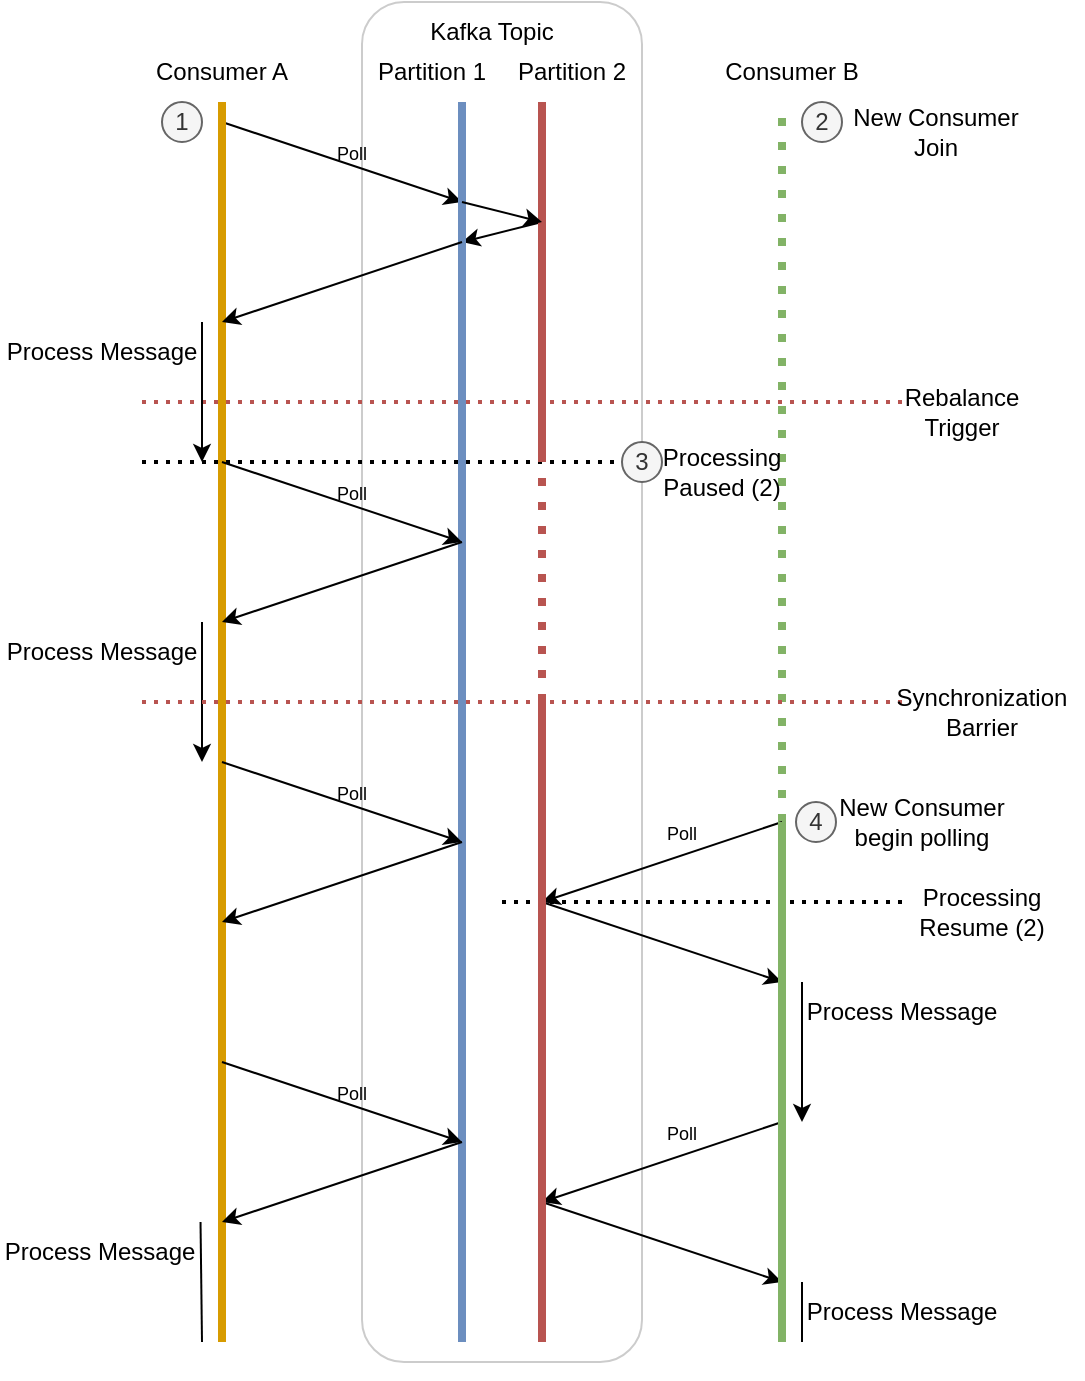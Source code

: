 <mxfile version="21.5.2" type="github">
  <diagram name="페이지-1" id="Xa38Sybxr32NkZHonVsy">
    <mxGraphModel dx="3362" dy="1332" grid="1" gridSize="10" guides="1" tooltips="1" connect="1" arrows="1" fold="1" page="1" pageScale="1" pageWidth="1169" pageHeight="827" math="0" shadow="0">
      <root>
        <mxCell id="0" />
        <mxCell id="1" parent="0" />
        <mxCell id="pZGgupdEHR9cw1bb7QeQ-54" value="" style="rounded=1;whiteSpace=wrap;html=1;fillColor=none;opacity=20;" vertex="1" parent="1">
          <mxGeometry x="-2090" y="30" width="140" height="680" as="geometry" />
        </mxCell>
        <mxCell id="PRsRDHQmLPShGL4FB_sg-12" value="" style="endArrow=classic;html=1;rounded=0;" parent="1" edge="1">
          <mxGeometry width="50" height="50" relative="1" as="geometry">
            <mxPoint x="-2000" y="140" as="sourcePoint" />
            <mxPoint x="-2040" y="150" as="targetPoint" />
          </mxGeometry>
        </mxCell>
        <mxCell id="PRsRDHQmLPShGL4FB_sg-14" value="" style="endArrow=classic;html=1;rounded=0;" parent="1" edge="1">
          <mxGeometry width="50" height="50" relative="1" as="geometry">
            <mxPoint x="-2160" y="90" as="sourcePoint" />
            <mxPoint x="-2040" y="130" as="targetPoint" />
          </mxGeometry>
        </mxCell>
        <mxCell id="PRsRDHQmLPShGL4FB_sg-30" value="1" style="ellipse;whiteSpace=wrap;html=1;aspect=fixed;fillColor=#f5f5f5;fontColor=#333333;strokeColor=#666666;" parent="1" vertex="1">
          <mxGeometry x="-2190" y="80" width="20" height="20" as="geometry" />
        </mxCell>
        <mxCell id="PRsRDHQmLPShGL4FB_sg-46" value="" style="endArrow=none;dashed=1;html=1;rounded=0;fillColor=#f8cecc;strokeColor=#b85450;strokeWidth=2;dashPattern=1 2;" parent="1" edge="1">
          <mxGeometry width="50" height="50" relative="1" as="geometry">
            <mxPoint x="-2200" y="230" as="sourcePoint" />
            <mxPoint x="-1820" y="230" as="targetPoint" />
          </mxGeometry>
        </mxCell>
        <mxCell id="PRsRDHQmLPShGL4FB_sg-63" value="" style="endArrow=none;dashed=1;html=1;rounded=0;strokeWidth=2;dashPattern=1 2;" parent="1" edge="1">
          <mxGeometry width="50" height="50" relative="1" as="geometry">
            <mxPoint x="-2200" y="260" as="sourcePoint" />
            <mxPoint x="-1960" y="260" as="targetPoint" />
          </mxGeometry>
        </mxCell>
        <mxCell id="PRsRDHQmLPShGL4FB_sg-77" value="Process Message" style="text;html=1;strokeColor=none;fillColor=none;align=center;verticalAlign=middle;whiteSpace=wrap;rounded=0;" parent="1" vertex="1">
          <mxGeometry x="-2270" y="190" width="100" height="30" as="geometry" />
        </mxCell>
        <mxCell id="pZGgupdEHR9cw1bb7QeQ-1" value="" style="endArrow=none;html=1;rounded=0;fillColor=#ffe6cc;strokeColor=#d79b00;strokeWidth=4;jumpStyle=none;" edge="1" parent="1">
          <mxGeometry width="50" height="50" relative="1" as="geometry">
            <mxPoint x="-2160" y="700" as="sourcePoint" />
            <mxPoint x="-2160" y="80" as="targetPoint" />
          </mxGeometry>
        </mxCell>
        <mxCell id="pZGgupdEHR9cw1bb7QeQ-2" value="Consumer A" style="text;html=1;strokeColor=none;fillColor=none;align=center;verticalAlign=middle;whiteSpace=wrap;rounded=0;" vertex="1" parent="1">
          <mxGeometry x="-2195" y="50" width="70" height="30" as="geometry" />
        </mxCell>
        <mxCell id="pZGgupdEHR9cw1bb7QeQ-3" value="" style="endArrow=none;html=1;rounded=0;fillColor=#dae8fc;strokeColor=#6c8ebf;strokeWidth=4;" edge="1" parent="1">
          <mxGeometry width="50" height="50" relative="1" as="geometry">
            <mxPoint x="-2040" y="700" as="sourcePoint" />
            <mxPoint x="-2040" y="80" as="targetPoint" />
          </mxGeometry>
        </mxCell>
        <mxCell id="pZGgupdEHR9cw1bb7QeQ-4" value="Kafka Topic" style="text;html=1;strokeColor=none;fillColor=none;align=center;verticalAlign=middle;whiteSpace=wrap;rounded=0;" vertex="1" parent="1">
          <mxGeometry x="-2060" y="30" width="70" height="30" as="geometry" />
        </mxCell>
        <mxCell id="pZGgupdEHR9cw1bb7QeQ-5" value="" style="endArrow=none;html=1;rounded=0;fillColor=#f8cecc;strokeColor=#b85450;strokeWidth=4;" edge="1" parent="1">
          <mxGeometry width="50" height="50" relative="1" as="geometry">
            <mxPoint x="-2000" y="260" as="sourcePoint" />
            <mxPoint x="-2000" y="80" as="targetPoint" />
          </mxGeometry>
        </mxCell>
        <mxCell id="pZGgupdEHR9cw1bb7QeQ-6" value="" style="endArrow=none;html=1;rounded=0;fillColor=#d5e8d4;strokeColor=#82b366;strokeWidth=4;dashed=1;dashPattern=1 2;" edge="1" parent="1">
          <mxGeometry width="50" height="50" relative="1" as="geometry">
            <mxPoint x="-1880" y="440" as="sourcePoint" />
            <mxPoint x="-1880" y="80" as="targetPoint" />
          </mxGeometry>
        </mxCell>
        <mxCell id="pZGgupdEHR9cw1bb7QeQ-7" value="Partition 1" style="text;html=1;strokeColor=none;fillColor=none;align=center;verticalAlign=middle;whiteSpace=wrap;rounded=0;" vertex="1" parent="1">
          <mxGeometry x="-2090" y="50" width="70" height="30" as="geometry" />
        </mxCell>
        <mxCell id="pZGgupdEHR9cw1bb7QeQ-8" value="Partition 2" style="text;html=1;strokeColor=none;fillColor=none;align=center;verticalAlign=middle;whiteSpace=wrap;rounded=0;" vertex="1" parent="1">
          <mxGeometry x="-2020" y="50" width="70" height="30" as="geometry" />
        </mxCell>
        <mxCell id="pZGgupdEHR9cw1bb7QeQ-9" value="Consumer B" style="text;html=1;strokeColor=none;fillColor=none;align=center;verticalAlign=middle;whiteSpace=wrap;rounded=0;" vertex="1" parent="1">
          <mxGeometry x="-1910" y="50" width="70" height="30" as="geometry" />
        </mxCell>
        <mxCell id="pZGgupdEHR9cw1bb7QeQ-12" value="" style="endArrow=classic;html=1;rounded=0;" edge="1" parent="1">
          <mxGeometry width="50" height="50" relative="1" as="geometry">
            <mxPoint x="-2040" y="130" as="sourcePoint" />
            <mxPoint x="-2000" y="140" as="targetPoint" />
          </mxGeometry>
        </mxCell>
        <mxCell id="pZGgupdEHR9cw1bb7QeQ-13" value="" style="endArrow=classic;html=1;rounded=0;" edge="1" parent="1">
          <mxGeometry width="50" height="50" relative="1" as="geometry">
            <mxPoint x="-2040" y="150" as="sourcePoint" />
            <mxPoint x="-2160" y="190" as="targetPoint" />
          </mxGeometry>
        </mxCell>
        <mxCell id="pZGgupdEHR9cw1bb7QeQ-14" value="&lt;font style=&quot;font-size: 9px;&quot;&gt;Poll&lt;/font&gt;" style="text;html=1;strokeColor=none;fillColor=none;align=center;verticalAlign=middle;whiteSpace=wrap;rounded=0;" vertex="1" parent="1">
          <mxGeometry x="-2125" y="90" width="60" height="30" as="geometry" />
        </mxCell>
        <mxCell id="pZGgupdEHR9cw1bb7QeQ-15" value="" style="endArrow=classic;html=1;rounded=0;" edge="1" parent="1">
          <mxGeometry width="50" height="50" relative="1" as="geometry">
            <mxPoint x="-2170" y="190" as="sourcePoint" />
            <mxPoint x="-2170" y="260" as="targetPoint" />
          </mxGeometry>
        </mxCell>
        <mxCell id="pZGgupdEHR9cw1bb7QeQ-16" value="Rebalance Trigger" style="text;html=1;strokeColor=none;fillColor=none;align=center;verticalAlign=middle;whiteSpace=wrap;rounded=0;" vertex="1" parent="1">
          <mxGeometry x="-1840" y="220" width="100" height="30" as="geometry" />
        </mxCell>
        <mxCell id="pZGgupdEHR9cw1bb7QeQ-17" value="Processing Paused (2)" style="text;html=1;strokeColor=none;fillColor=none;align=center;verticalAlign=middle;whiteSpace=wrap;rounded=0;" vertex="1" parent="1">
          <mxGeometry x="-1960" y="250" width="100" height="30" as="geometry" />
        </mxCell>
        <mxCell id="pZGgupdEHR9cw1bb7QeQ-18" value="" style="endArrow=classic;html=1;rounded=0;" edge="1" parent="1">
          <mxGeometry width="50" height="50" relative="1" as="geometry">
            <mxPoint x="-2160" y="260" as="sourcePoint" />
            <mxPoint x="-2040" y="300" as="targetPoint" />
          </mxGeometry>
        </mxCell>
        <mxCell id="pZGgupdEHR9cw1bb7QeQ-19" value="" style="endArrow=classic;html=1;rounded=0;" edge="1" parent="1">
          <mxGeometry width="50" height="50" relative="1" as="geometry">
            <mxPoint x="-2040" y="300" as="sourcePoint" />
            <mxPoint x="-2160" y="340" as="targetPoint" />
          </mxGeometry>
        </mxCell>
        <mxCell id="pZGgupdEHR9cw1bb7QeQ-20" value="&lt;font style=&quot;font-size: 9px;&quot;&gt;Poll&lt;/font&gt;" style="text;html=1;strokeColor=none;fillColor=none;align=center;verticalAlign=middle;whiteSpace=wrap;rounded=0;" vertex="1" parent="1">
          <mxGeometry x="-2125" y="260" width="60" height="30" as="geometry" />
        </mxCell>
        <mxCell id="pZGgupdEHR9cw1bb7QeQ-21" value="2" style="ellipse;whiteSpace=wrap;html=1;aspect=fixed;fillColor=#f5f5f5;fontColor=#333333;strokeColor=#666666;" vertex="1" parent="1">
          <mxGeometry x="-1870" y="80" width="20" height="20" as="geometry" />
        </mxCell>
        <mxCell id="pZGgupdEHR9cw1bb7QeQ-22" value="New Consumer Join" style="text;html=1;strokeColor=none;fillColor=none;align=center;verticalAlign=middle;whiteSpace=wrap;rounded=0;" vertex="1" parent="1">
          <mxGeometry x="-1853" y="80" width="100" height="30" as="geometry" />
        </mxCell>
        <mxCell id="pZGgupdEHR9cw1bb7QeQ-23" value="3" style="ellipse;whiteSpace=wrap;html=1;aspect=fixed;fillColor=#f5f5f5;fontColor=#333333;strokeColor=#666666;" vertex="1" parent="1">
          <mxGeometry x="-1960" y="250" width="20" height="20" as="geometry" />
        </mxCell>
        <mxCell id="pZGgupdEHR9cw1bb7QeQ-26" value="Process Message" style="text;html=1;strokeColor=none;fillColor=none;align=center;verticalAlign=middle;whiteSpace=wrap;rounded=0;" vertex="1" parent="1">
          <mxGeometry x="-2270" y="340" width="100" height="30" as="geometry" />
        </mxCell>
        <mxCell id="pZGgupdEHR9cw1bb7QeQ-27" value="" style="endArrow=classic;html=1;rounded=0;" edge="1" parent="1">
          <mxGeometry width="50" height="50" relative="1" as="geometry">
            <mxPoint x="-2170" y="340" as="sourcePoint" />
            <mxPoint x="-2170" y="410" as="targetPoint" />
          </mxGeometry>
        </mxCell>
        <mxCell id="pZGgupdEHR9cw1bb7QeQ-28" value="" style="endArrow=none;dashed=1;html=1;rounded=0;fillColor=#f8cecc;strokeColor=#b85450;strokeWidth=2;dashPattern=1 2;" edge="1" parent="1">
          <mxGeometry width="50" height="50" relative="1" as="geometry">
            <mxPoint x="-2200" y="380" as="sourcePoint" />
            <mxPoint x="-1820" y="380" as="targetPoint" />
          </mxGeometry>
        </mxCell>
        <mxCell id="pZGgupdEHR9cw1bb7QeQ-29" value="Synchronization&lt;br&gt;Barrier" style="text;html=1;strokeColor=none;fillColor=none;align=center;verticalAlign=middle;whiteSpace=wrap;rounded=0;" vertex="1" parent="1">
          <mxGeometry x="-1830" y="370" width="100" height="30" as="geometry" />
        </mxCell>
        <mxCell id="pZGgupdEHR9cw1bb7QeQ-30" value="" style="endArrow=classic;html=1;rounded=0;" edge="1" parent="1">
          <mxGeometry width="50" height="50" relative="1" as="geometry">
            <mxPoint x="-2160" y="410" as="sourcePoint" />
            <mxPoint x="-2040" y="450" as="targetPoint" />
          </mxGeometry>
        </mxCell>
        <mxCell id="pZGgupdEHR9cw1bb7QeQ-31" value="&lt;font style=&quot;font-size: 9px;&quot;&gt;Poll&lt;/font&gt;" style="text;html=1;strokeColor=none;fillColor=none;align=center;verticalAlign=middle;whiteSpace=wrap;rounded=0;" vertex="1" parent="1">
          <mxGeometry x="-2125" y="410" width="60" height="30" as="geometry" />
        </mxCell>
        <mxCell id="pZGgupdEHR9cw1bb7QeQ-32" value="" style="endArrow=classic;html=1;rounded=0;" edge="1" parent="1">
          <mxGeometry width="50" height="50" relative="1" as="geometry">
            <mxPoint x="-2040" y="450" as="sourcePoint" />
            <mxPoint x="-2160" y="490" as="targetPoint" />
          </mxGeometry>
        </mxCell>
        <mxCell id="pZGgupdEHR9cw1bb7QeQ-33" value="" style="endArrow=none;dashed=1;html=1;rounded=0;strokeWidth=2;dashPattern=1 2;" edge="1" parent="1">
          <mxGeometry width="50" height="50" relative="1" as="geometry">
            <mxPoint x="-2020" y="480" as="sourcePoint" />
            <mxPoint x="-1820" y="480" as="targetPoint" />
          </mxGeometry>
        </mxCell>
        <mxCell id="pZGgupdEHR9cw1bb7QeQ-34" value="Processing Resume (2)" style="text;html=1;strokeColor=none;fillColor=none;align=center;verticalAlign=middle;whiteSpace=wrap;rounded=0;" vertex="1" parent="1">
          <mxGeometry x="-1830" y="470" width="100" height="30" as="geometry" />
        </mxCell>
        <mxCell id="pZGgupdEHR9cw1bb7QeQ-35" value="" style="endArrow=classic;html=1;rounded=0;" edge="1" parent="1">
          <mxGeometry width="50" height="50" relative="1" as="geometry">
            <mxPoint x="-1880" y="440" as="sourcePoint" />
            <mxPoint x="-2000" y="480" as="targetPoint" />
          </mxGeometry>
        </mxCell>
        <mxCell id="pZGgupdEHR9cw1bb7QeQ-36" value="&lt;font style=&quot;font-size: 9px;&quot;&gt;Poll&lt;/font&gt;" style="text;html=1;strokeColor=none;fillColor=none;align=center;verticalAlign=middle;whiteSpace=wrap;rounded=0;" vertex="1" parent="1">
          <mxGeometry x="-1960" y="430" width="60" height="30" as="geometry" />
        </mxCell>
        <mxCell id="pZGgupdEHR9cw1bb7QeQ-38" value="" style="endArrow=classic;html=1;rounded=0;" edge="1" parent="1">
          <mxGeometry width="50" height="50" relative="1" as="geometry">
            <mxPoint x="-2000" y="480" as="sourcePoint" />
            <mxPoint x="-1880" y="520" as="targetPoint" />
          </mxGeometry>
        </mxCell>
        <mxCell id="pZGgupdEHR9cw1bb7QeQ-39" value="4" style="ellipse;whiteSpace=wrap;html=1;aspect=fixed;fillColor=#f5f5f5;fontColor=#333333;strokeColor=#666666;" vertex="1" parent="1">
          <mxGeometry x="-1873" y="430" width="20" height="20" as="geometry" />
        </mxCell>
        <mxCell id="pZGgupdEHR9cw1bb7QeQ-40" value="New Consumer begin polling" style="text;html=1;strokeColor=none;fillColor=none;align=center;verticalAlign=middle;whiteSpace=wrap;rounded=0;" vertex="1" parent="1">
          <mxGeometry x="-1860" y="425" width="100" height="30" as="geometry" />
        </mxCell>
        <mxCell id="pZGgupdEHR9cw1bb7QeQ-41" value="Process Message" style="text;html=1;strokeColor=none;fillColor=none;align=center;verticalAlign=middle;whiteSpace=wrap;rounded=0;" vertex="1" parent="1">
          <mxGeometry x="-2270.74" y="640" width="100" height="30" as="geometry" />
        </mxCell>
        <mxCell id="pZGgupdEHR9cw1bb7QeQ-42" value="" style="endArrow=none;html=1;rounded=0;endFill=0;" edge="1" parent="1">
          <mxGeometry width="50" height="50" relative="1" as="geometry">
            <mxPoint x="-2170.74" y="640" as="sourcePoint" />
            <mxPoint x="-2170" y="700" as="targetPoint" />
          </mxGeometry>
        </mxCell>
        <mxCell id="pZGgupdEHR9cw1bb7QeQ-43" value="" style="endArrow=classic;html=1;rounded=0;" edge="1" parent="1">
          <mxGeometry width="50" height="50" relative="1" as="geometry">
            <mxPoint x="-1870" y="520" as="sourcePoint" />
            <mxPoint x="-1870" y="590" as="targetPoint" />
          </mxGeometry>
        </mxCell>
        <mxCell id="pZGgupdEHR9cw1bb7QeQ-44" value="Process Message" style="text;html=1;strokeColor=none;fillColor=none;align=center;verticalAlign=middle;whiteSpace=wrap;rounded=0;" vertex="1" parent="1">
          <mxGeometry x="-1870" y="520" width="100" height="30" as="geometry" />
        </mxCell>
        <mxCell id="pZGgupdEHR9cw1bb7QeQ-45" value="" style="endArrow=classic;html=1;rounded=0;" edge="1" parent="1">
          <mxGeometry width="50" height="50" relative="1" as="geometry">
            <mxPoint x="-2160" y="560" as="sourcePoint" />
            <mxPoint x="-2040" y="600" as="targetPoint" />
          </mxGeometry>
        </mxCell>
        <mxCell id="pZGgupdEHR9cw1bb7QeQ-46" value="" style="endArrow=classic;html=1;rounded=0;" edge="1" parent="1">
          <mxGeometry width="50" height="50" relative="1" as="geometry">
            <mxPoint x="-2040" y="600" as="sourcePoint" />
            <mxPoint x="-2160" y="640" as="targetPoint" />
          </mxGeometry>
        </mxCell>
        <mxCell id="pZGgupdEHR9cw1bb7QeQ-47" value="&lt;font style=&quot;font-size: 9px;&quot;&gt;Poll&lt;/font&gt;" style="text;html=1;strokeColor=none;fillColor=none;align=center;verticalAlign=middle;whiteSpace=wrap;rounded=0;" vertex="1" parent="1">
          <mxGeometry x="-2125" y="560" width="60" height="30" as="geometry" />
        </mxCell>
        <mxCell id="pZGgupdEHR9cw1bb7QeQ-48" value="" style="endArrow=classic;html=1;rounded=0;" edge="1" parent="1">
          <mxGeometry width="50" height="50" relative="1" as="geometry">
            <mxPoint x="-1880" y="590" as="sourcePoint" />
            <mxPoint x="-2000" y="630" as="targetPoint" />
          </mxGeometry>
        </mxCell>
        <mxCell id="pZGgupdEHR9cw1bb7QeQ-49" value="&lt;font style=&quot;font-size: 9px;&quot;&gt;Poll&lt;/font&gt;" style="text;html=1;strokeColor=none;fillColor=none;align=center;verticalAlign=middle;whiteSpace=wrap;rounded=0;" vertex="1" parent="1">
          <mxGeometry x="-1960" y="580" width="60" height="30" as="geometry" />
        </mxCell>
        <mxCell id="pZGgupdEHR9cw1bb7QeQ-50" value="" style="endArrow=classic;html=1;rounded=0;" edge="1" parent="1">
          <mxGeometry width="50" height="50" relative="1" as="geometry">
            <mxPoint x="-2000" y="630" as="sourcePoint" />
            <mxPoint x="-1880" y="670" as="targetPoint" />
          </mxGeometry>
        </mxCell>
        <mxCell id="pZGgupdEHR9cw1bb7QeQ-51" value="" style="endArrow=none;html=1;rounded=0;fillColor=#d5e8d4;strokeColor=#82b366;strokeWidth=4;" edge="1" parent="1">
          <mxGeometry width="50" height="50" relative="1" as="geometry">
            <mxPoint x="-1880" y="700" as="sourcePoint" />
            <mxPoint x="-1880" y="440" as="targetPoint" />
          </mxGeometry>
        </mxCell>
        <mxCell id="pZGgupdEHR9cw1bb7QeQ-52" value="" style="endArrow=none;html=1;rounded=0;fillColor=#f8cecc;strokeColor=#b85450;strokeWidth=4;dashed=1;dashPattern=1 2;" edge="1" parent="1">
          <mxGeometry width="50" height="50" relative="1" as="geometry">
            <mxPoint x="-2000" y="380" as="sourcePoint" />
            <mxPoint x="-2000" y="260" as="targetPoint" />
          </mxGeometry>
        </mxCell>
        <mxCell id="pZGgupdEHR9cw1bb7QeQ-53" value="" style="endArrow=none;html=1;rounded=0;fillColor=#f8cecc;strokeColor=#b85450;strokeWidth=4;" edge="1" parent="1">
          <mxGeometry width="50" height="50" relative="1" as="geometry">
            <mxPoint x="-2000" y="700" as="sourcePoint" />
            <mxPoint x="-2000" y="380" as="targetPoint" />
          </mxGeometry>
        </mxCell>
        <mxCell id="pZGgupdEHR9cw1bb7QeQ-55" style="edgeStyle=orthogonalEdgeStyle;rounded=0;orthogonalLoop=1;jettySize=auto;html=1;exitX=0.5;exitY=1;exitDx=0;exitDy=0;" edge="1" parent="1" source="pZGgupdEHR9cw1bb7QeQ-54" target="pZGgupdEHR9cw1bb7QeQ-54">
          <mxGeometry relative="1" as="geometry" />
        </mxCell>
        <mxCell id="pZGgupdEHR9cw1bb7QeQ-56" value="" style="endArrow=none;html=1;rounded=0;endFill=0;" edge="1" parent="1">
          <mxGeometry width="50" height="50" relative="1" as="geometry">
            <mxPoint x="-1870" y="670" as="sourcePoint" />
            <mxPoint x="-1870" y="700" as="targetPoint" />
          </mxGeometry>
        </mxCell>
        <mxCell id="pZGgupdEHR9cw1bb7QeQ-57" value="Process Message" style="text;html=1;strokeColor=none;fillColor=none;align=center;verticalAlign=middle;whiteSpace=wrap;rounded=0;" vertex="1" parent="1">
          <mxGeometry x="-1870" y="670" width="100" height="30" as="geometry" />
        </mxCell>
      </root>
    </mxGraphModel>
  </diagram>
</mxfile>
